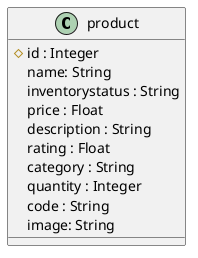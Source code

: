 @startuml
'https://plantuml.com/class-diagram

@startuml

class product {
  #id : Integer
  name: String
  inventorystatus : String
  price : Float
  description : String
  rating : Float
  category : String
  quantity : Integer
  code : String
  image: String
}
@enduml
class product{
db.Integer: id = db.Column(db.Integer, primary_key=True, nullable=False)
    name = db.Column(db.String(30), nullable=False)
    inventorystatus = db.Column(db.String(30), nullable=False)
    price = db.Column(db.Float, nullable=False)
    description = db.Column(db.String(60))
    rating = db.Column(db.Float)
    category = db.Column(db.String(30), nullable=False)
    quantity = db.Column(db.Integer, nullable=False)
    code = db.Column(db.String(30))
    image=db.Column(db.String(50))
    }
@enduml